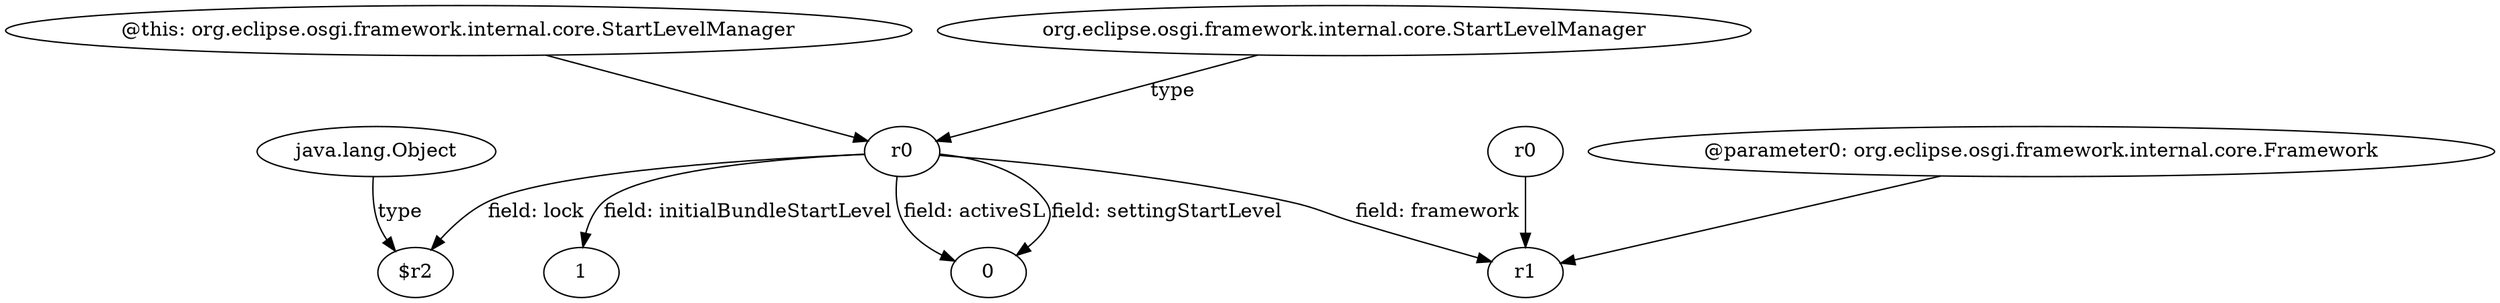 digraph g {
0[label="@this: org.eclipse.osgi.framework.internal.core.StartLevelManager"]
1[label="r0"]
0->1[label=""]
2[label="$r2"]
1->2[label="field: lock"]
3[label="java.lang.Object"]
3->2[label="type"]
4[label="0"]
1->4[label="field: activeSL"]
1->4[label="field: settingStartLevel"]
5[label="r1"]
1->5[label="field: framework"]
6[label="1"]
1->6[label="field: initialBundleStartLevel"]
7[label="org.eclipse.osgi.framework.internal.core.StartLevelManager"]
7->1[label="type"]
8[label="r0"]
8->5[label=""]
9[label="@parameter0: org.eclipse.osgi.framework.internal.core.Framework"]
9->5[label=""]
}